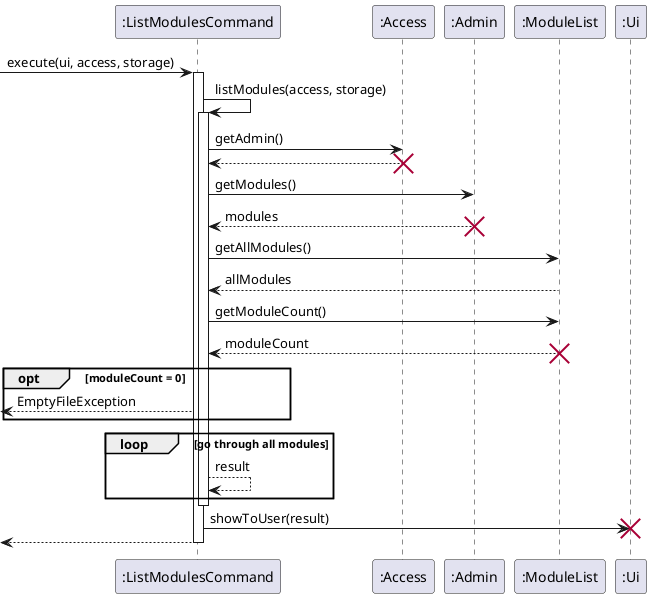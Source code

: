 @startuml
-> ":ListModulesCommand" : execute(ui, access, storage)
activate ":ListModulesCommand"
":ListModulesCommand" -> ":ListModulesCommand" : listModules(access, storage)
activate ":ListModulesCommand"
":ListModulesCommand" -> ":Access" : getAdmin()
":ListModulesCommand" <-- ":Access"
destroy ":Access"
":ListModulesCommand" -> ":Admin" : getModules()
":ListModulesCommand" <-- ":Admin" : modules
destroy ":Admin"
":ListModulesCommand" -> ":ModuleList" : getAllModules()
":ListModulesCommand" <-- ":ModuleList" : allModules
":ListModulesCommand" -> ":ModuleList" : getModuleCount()
":ListModulesCommand" <-- ":ModuleList" : moduleCount
destroy ":ModuleList"
opt moduleCount = 0
    <-- ":ListModulesCommand" : EmptyFileException
end
loop go through all modules
":ListModulesCommand" --> ":ListModulesCommand" : result
end
deactivate ":ListModulesCommand"
":ListModulesCommand" -> ":Ui" : showToUser(result)
destroy ":Ui"
<-- ":ListModulesCommand"
deactivate ":ListModulesCommand"
@enduml